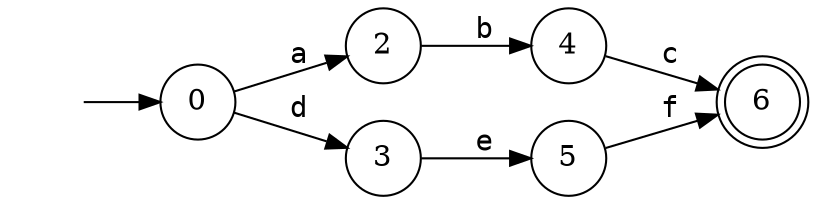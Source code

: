 digraph MONA_DFA {
 rankdir = LR;
  center = true;
 size = "700.5,1000.5";
 edge [fontname = Courier];
 node [height = .5, width = .5];
 node [shape = doublecircle]; 6;
 node [shape = circle]; 0; 2; 3; 4; 5;
 node [shape = box];
 init [shape = plaintext, label = ""];
 init -> 0;
 0 -> 2 [label=" a"];
 0 -> 3 [label=" d"];
 2 -> 4 [label=" b"];
 3 -> 5 [label=" e"];
 4 -> 6 [label=" c"];
 5 -> 6 [label=" f"];
}
